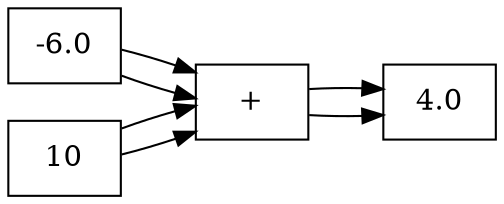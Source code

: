 digraph gradient {
	graph [rankdir=LR]
	node [shape=box]
	"+"
	-6.0
	-6.0 -> "+"
	10
	10 -> "+"
	4.0
	"+" -> 4.0
	"+"
	-6.0
	-6.0 -> "+"
	10
	10 -> "+"
	4.0
	"+" -> 4.0
}
